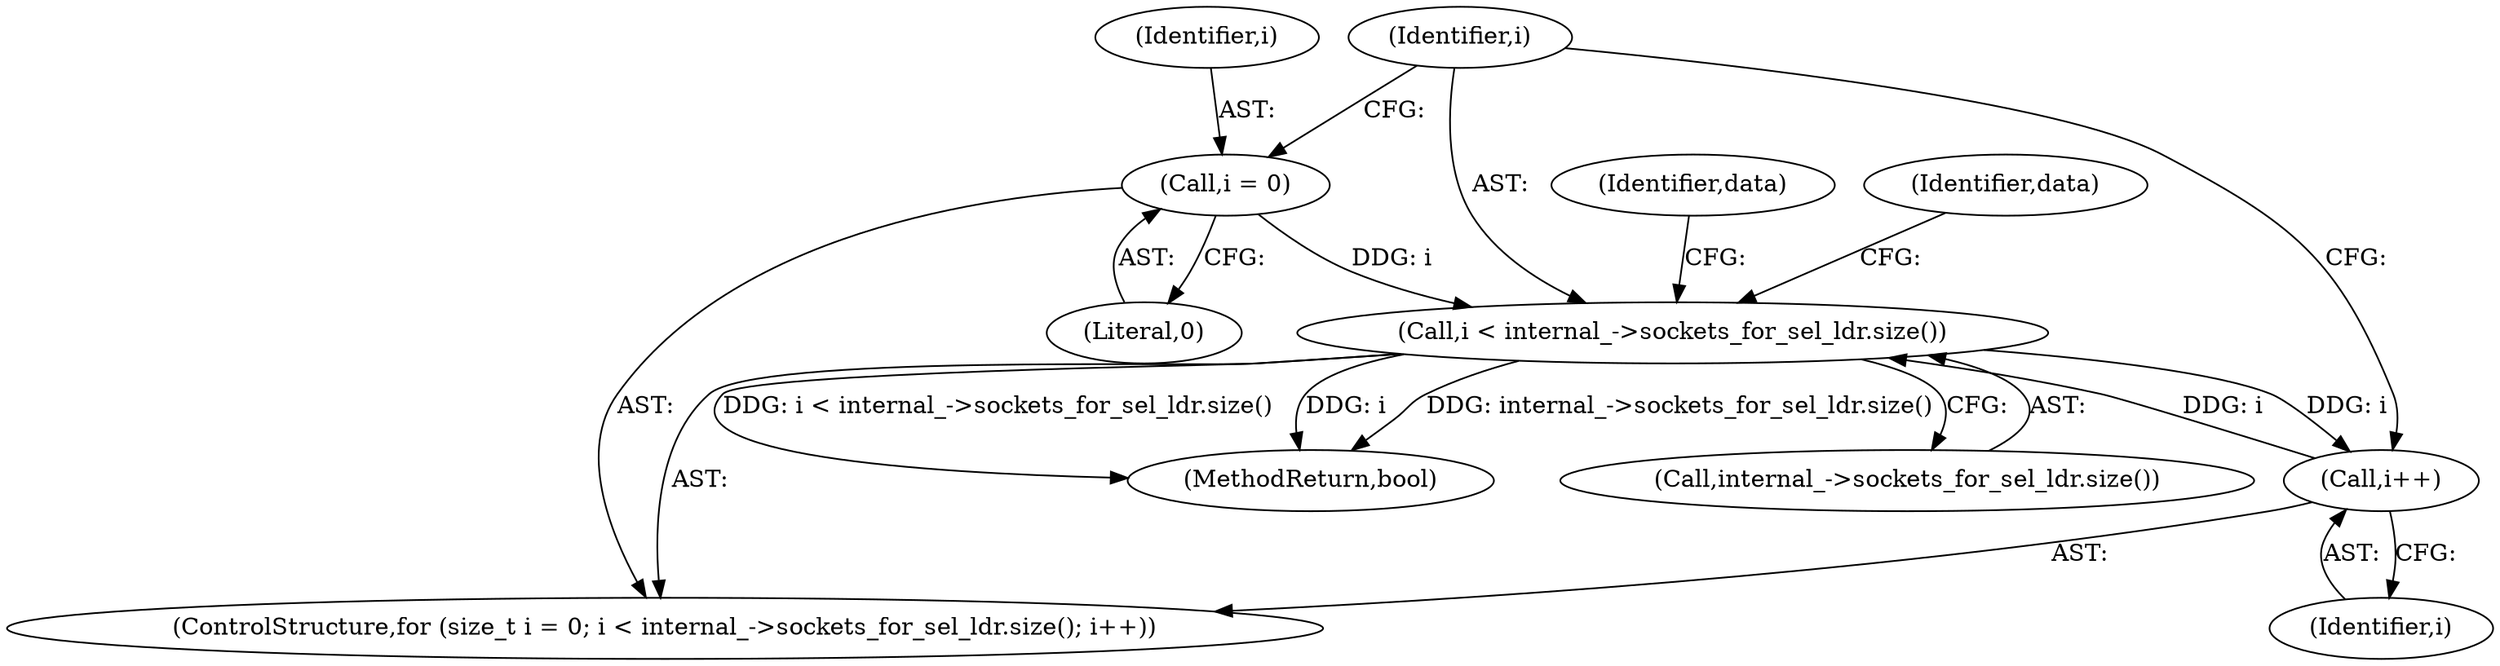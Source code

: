 digraph "0_Chrome_3b0d77670a0613f409110817455d2137576b485a_4@API" {
"1000149" [label="(Call,i < internal_->sockets_for_sel_ldr.size())"];
"1000152" [label="(Call,i++)"];
"1000149" [label="(Call,i < internal_->sockets_for_sel_ldr.size())"];
"1000146" [label="(Call,i = 0)"];
"1000150" [label="(Identifier,i)"];
"1000152" [label="(Call,i++)"];
"1000178" [label="(Identifier,data)"];
"1000246" [label="(MethodReturn,bool)"];
"1000153" [label="(Identifier,i)"];
"1000147" [label="(Identifier,i)"];
"1000146" [label="(Call,i = 0)"];
"1000151" [label="(Call,internal_->sockets_for_sel_ldr.size())"];
"1000149" [label="(Call,i < internal_->sockets_for_sel_ldr.size())"];
"1000144" [label="(ControlStructure,for (size_t i = 0; i < internal_->sockets_for_sel_ldr.size(); i++))"];
"1000159" [label="(Identifier,data)"];
"1000148" [label="(Literal,0)"];
"1000149" -> "1000144"  [label="AST: "];
"1000149" -> "1000151"  [label="CFG: "];
"1000150" -> "1000149"  [label="AST: "];
"1000151" -> "1000149"  [label="AST: "];
"1000159" -> "1000149"  [label="CFG: "];
"1000178" -> "1000149"  [label="CFG: "];
"1000149" -> "1000246"  [label="DDG: internal_->sockets_for_sel_ldr.size()"];
"1000149" -> "1000246"  [label="DDG: i < internal_->sockets_for_sel_ldr.size()"];
"1000149" -> "1000246"  [label="DDG: i"];
"1000152" -> "1000149"  [label="DDG: i"];
"1000146" -> "1000149"  [label="DDG: i"];
"1000149" -> "1000152"  [label="DDG: i"];
"1000152" -> "1000144"  [label="AST: "];
"1000152" -> "1000153"  [label="CFG: "];
"1000153" -> "1000152"  [label="AST: "];
"1000150" -> "1000152"  [label="CFG: "];
"1000146" -> "1000144"  [label="AST: "];
"1000146" -> "1000148"  [label="CFG: "];
"1000147" -> "1000146"  [label="AST: "];
"1000148" -> "1000146"  [label="AST: "];
"1000150" -> "1000146"  [label="CFG: "];
}
